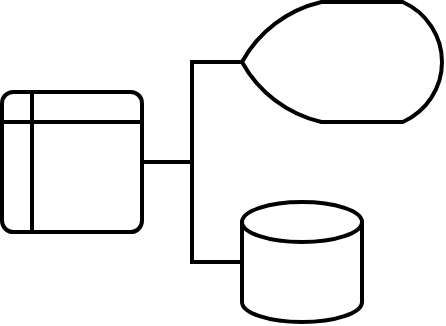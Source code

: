 <mxfile>
    <diagram id="ejT2nmC6YkCRQpbW4V-k" name="Página-1">
        <mxGraphModel dx="606" dy="603" grid="1" gridSize="10" guides="1" tooltips="1" connect="1" arrows="1" fold="1" page="1" pageScale="1" pageWidth="827" pageHeight="1169" math="0" shadow="0">
            <root>
                <mxCell id="0"/>
                <mxCell id="1" parent="0"/>
                <mxCell id="2" value="" style="strokeWidth=2;html=1;shape=mxgraph.flowchart.database;whiteSpace=wrap;" vertex="1" parent="1">
                    <mxGeometry x="260" y="360" width="60" height="60" as="geometry"/>
                </mxCell>
                <mxCell id="3" value="" style="strokeWidth=2;html=1;shape=mxgraph.flowchart.annotation_2;align=left;labelPosition=right;pointerEvents=1;" vertex="1" parent="1">
                    <mxGeometry x="210" y="290" width="50" height="100" as="geometry"/>
                </mxCell>
                <mxCell id="4" value="" style="strokeWidth=2;html=1;shape=mxgraph.flowchart.display;whiteSpace=wrap;" vertex="1" parent="1">
                    <mxGeometry x="260" y="260" width="100" height="60" as="geometry"/>
                </mxCell>
                <mxCell id="5" value="" style="shape=internalStorage;whiteSpace=wrap;html=1;dx=15;dy=15;rounded=1;arcSize=8;strokeWidth=2;" vertex="1" parent="1">
                    <mxGeometry x="140" y="305" width="70" height="70" as="geometry"/>
                </mxCell>
            </root>
        </mxGraphModel>
    </diagram>
</mxfile>